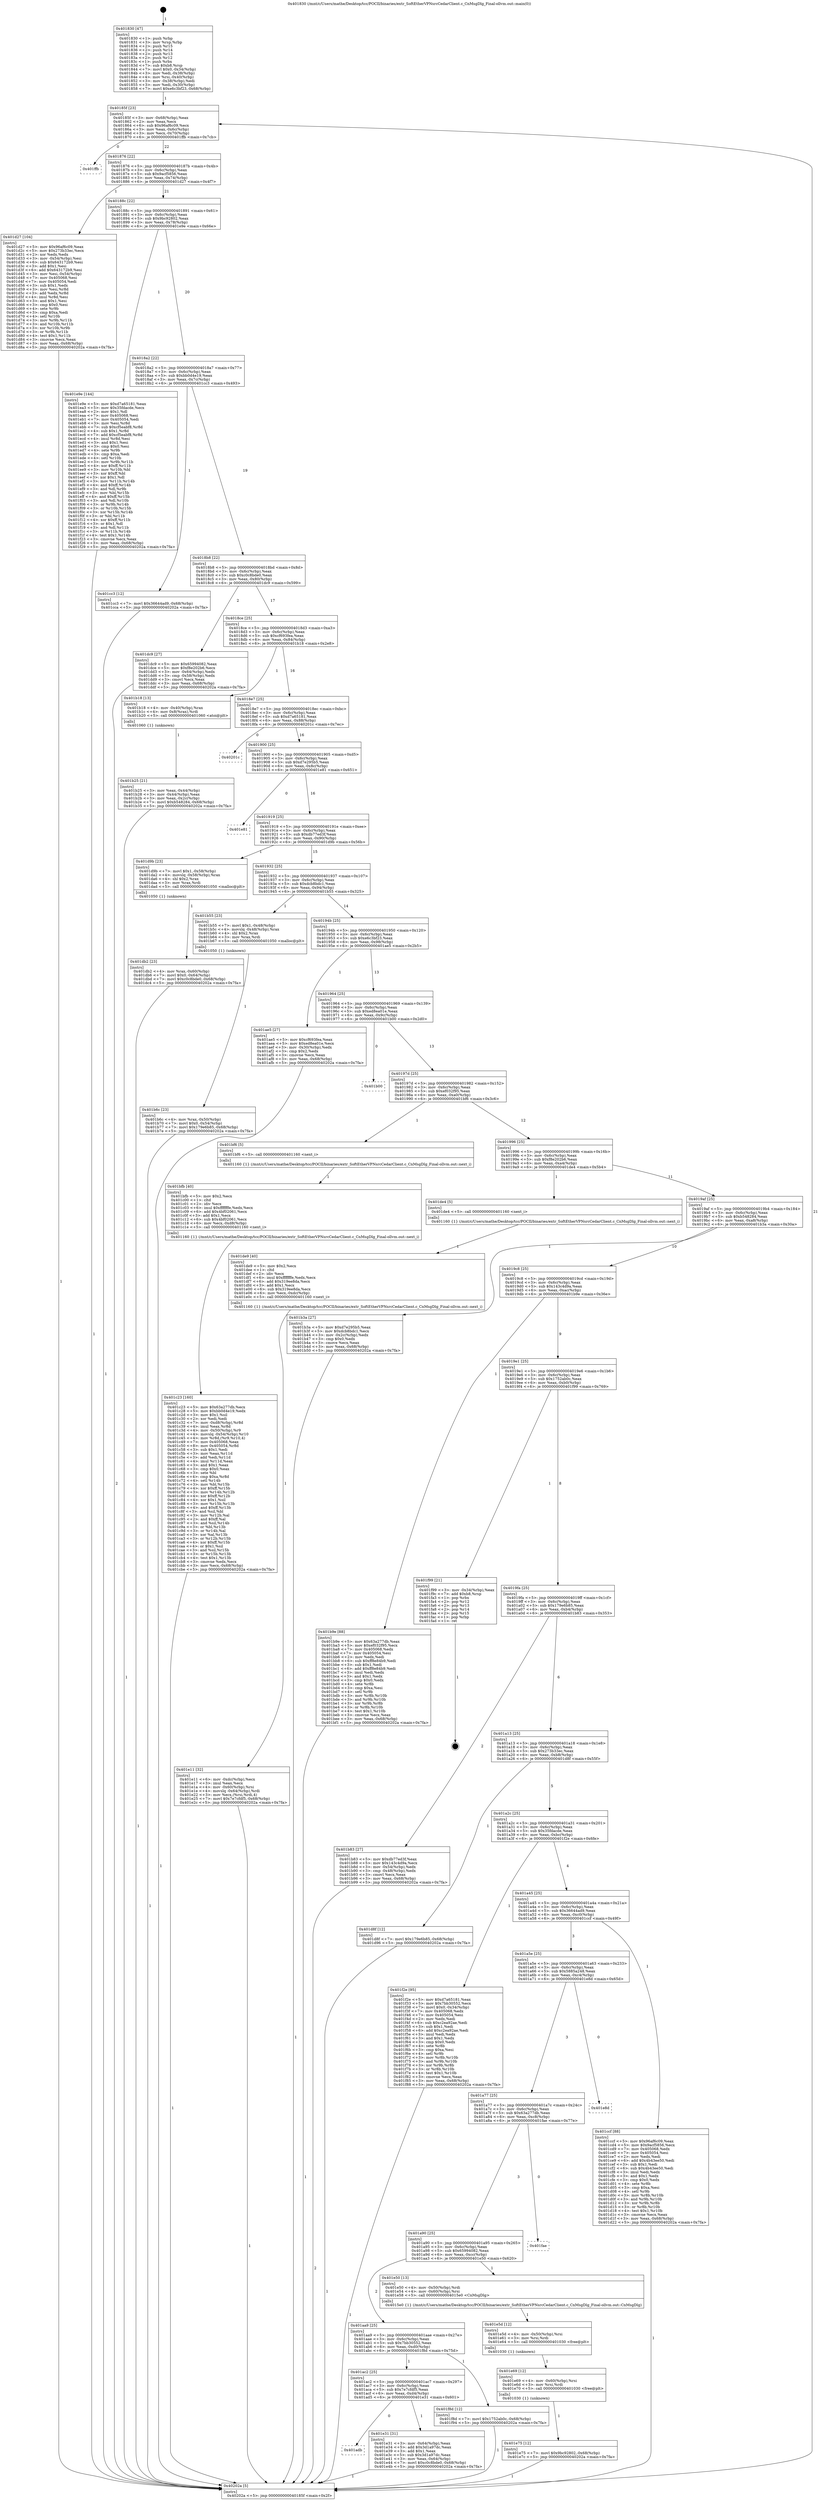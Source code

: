 digraph "0x401830" {
  label = "0x401830 (/mnt/c/Users/mathe/Desktop/tcc/POCII/binaries/extr_SoftEtherVPNsrcCedarClient.c_CnMsgDlg_Final-ollvm.out::main(0))"
  labelloc = "t"
  node[shape=record]

  Entry [label="",width=0.3,height=0.3,shape=circle,fillcolor=black,style=filled]
  "0x40185f" [label="{
     0x40185f [23]\l
     | [instrs]\l
     &nbsp;&nbsp;0x40185f \<+3\>: mov -0x68(%rbp),%eax\l
     &nbsp;&nbsp;0x401862 \<+2\>: mov %eax,%ecx\l
     &nbsp;&nbsp;0x401864 \<+6\>: sub $0x96af6c09,%ecx\l
     &nbsp;&nbsp;0x40186a \<+3\>: mov %eax,-0x6c(%rbp)\l
     &nbsp;&nbsp;0x40186d \<+3\>: mov %ecx,-0x70(%rbp)\l
     &nbsp;&nbsp;0x401870 \<+6\>: je 0000000000401ffb \<main+0x7cb\>\l
  }"]
  "0x401ffb" [label="{
     0x401ffb\l
  }", style=dashed]
  "0x401876" [label="{
     0x401876 [22]\l
     | [instrs]\l
     &nbsp;&nbsp;0x401876 \<+5\>: jmp 000000000040187b \<main+0x4b\>\l
     &nbsp;&nbsp;0x40187b \<+3\>: mov -0x6c(%rbp),%eax\l
     &nbsp;&nbsp;0x40187e \<+5\>: sub $0x9acf5856,%eax\l
     &nbsp;&nbsp;0x401883 \<+3\>: mov %eax,-0x74(%rbp)\l
     &nbsp;&nbsp;0x401886 \<+6\>: je 0000000000401d27 \<main+0x4f7\>\l
  }"]
  Exit [label="",width=0.3,height=0.3,shape=circle,fillcolor=black,style=filled,peripheries=2]
  "0x401d27" [label="{
     0x401d27 [104]\l
     | [instrs]\l
     &nbsp;&nbsp;0x401d27 \<+5\>: mov $0x96af6c09,%eax\l
     &nbsp;&nbsp;0x401d2c \<+5\>: mov $0x273b33ec,%ecx\l
     &nbsp;&nbsp;0x401d31 \<+2\>: xor %edx,%edx\l
     &nbsp;&nbsp;0x401d33 \<+3\>: mov -0x54(%rbp),%esi\l
     &nbsp;&nbsp;0x401d36 \<+6\>: sub $0x643172b9,%esi\l
     &nbsp;&nbsp;0x401d3c \<+3\>: add $0x1,%esi\l
     &nbsp;&nbsp;0x401d3f \<+6\>: add $0x643172b9,%esi\l
     &nbsp;&nbsp;0x401d45 \<+3\>: mov %esi,-0x54(%rbp)\l
     &nbsp;&nbsp;0x401d48 \<+7\>: mov 0x405068,%esi\l
     &nbsp;&nbsp;0x401d4f \<+7\>: mov 0x405054,%edi\l
     &nbsp;&nbsp;0x401d56 \<+3\>: sub $0x1,%edx\l
     &nbsp;&nbsp;0x401d59 \<+3\>: mov %esi,%r8d\l
     &nbsp;&nbsp;0x401d5c \<+3\>: add %edx,%r8d\l
     &nbsp;&nbsp;0x401d5f \<+4\>: imul %r8d,%esi\l
     &nbsp;&nbsp;0x401d63 \<+3\>: and $0x1,%esi\l
     &nbsp;&nbsp;0x401d66 \<+3\>: cmp $0x0,%esi\l
     &nbsp;&nbsp;0x401d69 \<+4\>: sete %r9b\l
     &nbsp;&nbsp;0x401d6d \<+3\>: cmp $0xa,%edi\l
     &nbsp;&nbsp;0x401d70 \<+4\>: setl %r10b\l
     &nbsp;&nbsp;0x401d74 \<+3\>: mov %r9b,%r11b\l
     &nbsp;&nbsp;0x401d77 \<+3\>: and %r10b,%r11b\l
     &nbsp;&nbsp;0x401d7a \<+3\>: xor %r10b,%r9b\l
     &nbsp;&nbsp;0x401d7d \<+3\>: or %r9b,%r11b\l
     &nbsp;&nbsp;0x401d80 \<+4\>: test $0x1,%r11b\l
     &nbsp;&nbsp;0x401d84 \<+3\>: cmovne %ecx,%eax\l
     &nbsp;&nbsp;0x401d87 \<+3\>: mov %eax,-0x68(%rbp)\l
     &nbsp;&nbsp;0x401d8a \<+5\>: jmp 000000000040202a \<main+0x7fa\>\l
  }"]
  "0x40188c" [label="{
     0x40188c [22]\l
     | [instrs]\l
     &nbsp;&nbsp;0x40188c \<+5\>: jmp 0000000000401891 \<main+0x61\>\l
     &nbsp;&nbsp;0x401891 \<+3\>: mov -0x6c(%rbp),%eax\l
     &nbsp;&nbsp;0x401894 \<+5\>: sub $0x9bc92802,%eax\l
     &nbsp;&nbsp;0x401899 \<+3\>: mov %eax,-0x78(%rbp)\l
     &nbsp;&nbsp;0x40189c \<+6\>: je 0000000000401e9e \<main+0x66e\>\l
  }"]
  "0x401e75" [label="{
     0x401e75 [12]\l
     | [instrs]\l
     &nbsp;&nbsp;0x401e75 \<+7\>: movl $0x9bc92802,-0x68(%rbp)\l
     &nbsp;&nbsp;0x401e7c \<+5\>: jmp 000000000040202a \<main+0x7fa\>\l
  }"]
  "0x401e9e" [label="{
     0x401e9e [144]\l
     | [instrs]\l
     &nbsp;&nbsp;0x401e9e \<+5\>: mov $0xd7a65181,%eax\l
     &nbsp;&nbsp;0x401ea3 \<+5\>: mov $0x35fdacde,%ecx\l
     &nbsp;&nbsp;0x401ea8 \<+2\>: mov $0x1,%dl\l
     &nbsp;&nbsp;0x401eaa \<+7\>: mov 0x405068,%esi\l
     &nbsp;&nbsp;0x401eb1 \<+7\>: mov 0x405054,%edi\l
     &nbsp;&nbsp;0x401eb8 \<+3\>: mov %esi,%r8d\l
     &nbsp;&nbsp;0x401ebb \<+7\>: sub $0xcf5eabf8,%r8d\l
     &nbsp;&nbsp;0x401ec2 \<+4\>: sub $0x1,%r8d\l
     &nbsp;&nbsp;0x401ec6 \<+7\>: add $0xcf5eabf8,%r8d\l
     &nbsp;&nbsp;0x401ecd \<+4\>: imul %r8d,%esi\l
     &nbsp;&nbsp;0x401ed1 \<+3\>: and $0x1,%esi\l
     &nbsp;&nbsp;0x401ed4 \<+3\>: cmp $0x0,%esi\l
     &nbsp;&nbsp;0x401ed7 \<+4\>: sete %r9b\l
     &nbsp;&nbsp;0x401edb \<+3\>: cmp $0xa,%edi\l
     &nbsp;&nbsp;0x401ede \<+4\>: setl %r10b\l
     &nbsp;&nbsp;0x401ee2 \<+3\>: mov %r9b,%r11b\l
     &nbsp;&nbsp;0x401ee5 \<+4\>: xor $0xff,%r11b\l
     &nbsp;&nbsp;0x401ee9 \<+3\>: mov %r10b,%bl\l
     &nbsp;&nbsp;0x401eec \<+3\>: xor $0xff,%bl\l
     &nbsp;&nbsp;0x401eef \<+3\>: xor $0x1,%dl\l
     &nbsp;&nbsp;0x401ef2 \<+3\>: mov %r11b,%r14b\l
     &nbsp;&nbsp;0x401ef5 \<+4\>: and $0xff,%r14b\l
     &nbsp;&nbsp;0x401ef9 \<+3\>: and %dl,%r9b\l
     &nbsp;&nbsp;0x401efc \<+3\>: mov %bl,%r15b\l
     &nbsp;&nbsp;0x401eff \<+4\>: and $0xff,%r15b\l
     &nbsp;&nbsp;0x401f03 \<+3\>: and %dl,%r10b\l
     &nbsp;&nbsp;0x401f06 \<+3\>: or %r9b,%r14b\l
     &nbsp;&nbsp;0x401f09 \<+3\>: or %r10b,%r15b\l
     &nbsp;&nbsp;0x401f0c \<+3\>: xor %r15b,%r14b\l
     &nbsp;&nbsp;0x401f0f \<+3\>: or %bl,%r11b\l
     &nbsp;&nbsp;0x401f12 \<+4\>: xor $0xff,%r11b\l
     &nbsp;&nbsp;0x401f16 \<+3\>: or $0x1,%dl\l
     &nbsp;&nbsp;0x401f19 \<+3\>: and %dl,%r11b\l
     &nbsp;&nbsp;0x401f1c \<+3\>: or %r11b,%r14b\l
     &nbsp;&nbsp;0x401f1f \<+4\>: test $0x1,%r14b\l
     &nbsp;&nbsp;0x401f23 \<+3\>: cmovne %ecx,%eax\l
     &nbsp;&nbsp;0x401f26 \<+3\>: mov %eax,-0x68(%rbp)\l
     &nbsp;&nbsp;0x401f29 \<+5\>: jmp 000000000040202a \<main+0x7fa\>\l
  }"]
  "0x4018a2" [label="{
     0x4018a2 [22]\l
     | [instrs]\l
     &nbsp;&nbsp;0x4018a2 \<+5\>: jmp 00000000004018a7 \<main+0x77\>\l
     &nbsp;&nbsp;0x4018a7 \<+3\>: mov -0x6c(%rbp),%eax\l
     &nbsp;&nbsp;0x4018aa \<+5\>: sub $0xbb0d4e19,%eax\l
     &nbsp;&nbsp;0x4018af \<+3\>: mov %eax,-0x7c(%rbp)\l
     &nbsp;&nbsp;0x4018b2 \<+6\>: je 0000000000401cc3 \<main+0x493\>\l
  }"]
  "0x401e69" [label="{
     0x401e69 [12]\l
     | [instrs]\l
     &nbsp;&nbsp;0x401e69 \<+4\>: mov -0x60(%rbp),%rsi\l
     &nbsp;&nbsp;0x401e6d \<+3\>: mov %rsi,%rdi\l
     &nbsp;&nbsp;0x401e70 \<+5\>: call 0000000000401030 \<free@plt\>\l
     | [calls]\l
     &nbsp;&nbsp;0x401030 \{1\} (unknown)\l
  }"]
  "0x401cc3" [label="{
     0x401cc3 [12]\l
     | [instrs]\l
     &nbsp;&nbsp;0x401cc3 \<+7\>: movl $0x36644ad9,-0x68(%rbp)\l
     &nbsp;&nbsp;0x401cca \<+5\>: jmp 000000000040202a \<main+0x7fa\>\l
  }"]
  "0x4018b8" [label="{
     0x4018b8 [22]\l
     | [instrs]\l
     &nbsp;&nbsp;0x4018b8 \<+5\>: jmp 00000000004018bd \<main+0x8d\>\l
     &nbsp;&nbsp;0x4018bd \<+3\>: mov -0x6c(%rbp),%eax\l
     &nbsp;&nbsp;0x4018c0 \<+5\>: sub $0xc0c8bde0,%eax\l
     &nbsp;&nbsp;0x4018c5 \<+3\>: mov %eax,-0x80(%rbp)\l
     &nbsp;&nbsp;0x4018c8 \<+6\>: je 0000000000401dc9 \<main+0x599\>\l
  }"]
  "0x401e5d" [label="{
     0x401e5d [12]\l
     | [instrs]\l
     &nbsp;&nbsp;0x401e5d \<+4\>: mov -0x50(%rbp),%rsi\l
     &nbsp;&nbsp;0x401e61 \<+3\>: mov %rsi,%rdi\l
     &nbsp;&nbsp;0x401e64 \<+5\>: call 0000000000401030 \<free@plt\>\l
     | [calls]\l
     &nbsp;&nbsp;0x401030 \{1\} (unknown)\l
  }"]
  "0x401dc9" [label="{
     0x401dc9 [27]\l
     | [instrs]\l
     &nbsp;&nbsp;0x401dc9 \<+5\>: mov $0x65994082,%eax\l
     &nbsp;&nbsp;0x401dce \<+5\>: mov $0xf8e202b6,%ecx\l
     &nbsp;&nbsp;0x401dd3 \<+3\>: mov -0x64(%rbp),%edx\l
     &nbsp;&nbsp;0x401dd6 \<+3\>: cmp -0x58(%rbp),%edx\l
     &nbsp;&nbsp;0x401dd9 \<+3\>: cmovl %ecx,%eax\l
     &nbsp;&nbsp;0x401ddc \<+3\>: mov %eax,-0x68(%rbp)\l
     &nbsp;&nbsp;0x401ddf \<+5\>: jmp 000000000040202a \<main+0x7fa\>\l
  }"]
  "0x4018ce" [label="{
     0x4018ce [25]\l
     | [instrs]\l
     &nbsp;&nbsp;0x4018ce \<+5\>: jmp 00000000004018d3 \<main+0xa3\>\l
     &nbsp;&nbsp;0x4018d3 \<+3\>: mov -0x6c(%rbp),%eax\l
     &nbsp;&nbsp;0x4018d6 \<+5\>: sub $0xcf693fea,%eax\l
     &nbsp;&nbsp;0x4018db \<+6\>: mov %eax,-0x84(%rbp)\l
     &nbsp;&nbsp;0x4018e1 \<+6\>: je 0000000000401b18 \<main+0x2e8\>\l
  }"]
  "0x401adb" [label="{
     0x401adb\l
  }", style=dashed]
  "0x401b18" [label="{
     0x401b18 [13]\l
     | [instrs]\l
     &nbsp;&nbsp;0x401b18 \<+4\>: mov -0x40(%rbp),%rax\l
     &nbsp;&nbsp;0x401b1c \<+4\>: mov 0x8(%rax),%rdi\l
     &nbsp;&nbsp;0x401b20 \<+5\>: call 0000000000401060 \<atoi@plt\>\l
     | [calls]\l
     &nbsp;&nbsp;0x401060 \{1\} (unknown)\l
  }"]
  "0x4018e7" [label="{
     0x4018e7 [25]\l
     | [instrs]\l
     &nbsp;&nbsp;0x4018e7 \<+5\>: jmp 00000000004018ec \<main+0xbc\>\l
     &nbsp;&nbsp;0x4018ec \<+3\>: mov -0x6c(%rbp),%eax\l
     &nbsp;&nbsp;0x4018ef \<+5\>: sub $0xd7a65181,%eax\l
     &nbsp;&nbsp;0x4018f4 \<+6\>: mov %eax,-0x88(%rbp)\l
     &nbsp;&nbsp;0x4018fa \<+6\>: je 000000000040201c \<main+0x7ec\>\l
  }"]
  "0x401e31" [label="{
     0x401e31 [31]\l
     | [instrs]\l
     &nbsp;&nbsp;0x401e31 \<+3\>: mov -0x64(%rbp),%eax\l
     &nbsp;&nbsp;0x401e34 \<+5\>: add $0x3d1a97dc,%eax\l
     &nbsp;&nbsp;0x401e39 \<+3\>: add $0x1,%eax\l
     &nbsp;&nbsp;0x401e3c \<+5\>: sub $0x3d1a97dc,%eax\l
     &nbsp;&nbsp;0x401e41 \<+3\>: mov %eax,-0x64(%rbp)\l
     &nbsp;&nbsp;0x401e44 \<+7\>: movl $0xc0c8bde0,-0x68(%rbp)\l
     &nbsp;&nbsp;0x401e4b \<+5\>: jmp 000000000040202a \<main+0x7fa\>\l
  }"]
  "0x40201c" [label="{
     0x40201c\l
  }", style=dashed]
  "0x401900" [label="{
     0x401900 [25]\l
     | [instrs]\l
     &nbsp;&nbsp;0x401900 \<+5\>: jmp 0000000000401905 \<main+0xd5\>\l
     &nbsp;&nbsp;0x401905 \<+3\>: mov -0x6c(%rbp),%eax\l
     &nbsp;&nbsp;0x401908 \<+5\>: sub $0xd7e295b5,%eax\l
     &nbsp;&nbsp;0x40190d \<+6\>: mov %eax,-0x8c(%rbp)\l
     &nbsp;&nbsp;0x401913 \<+6\>: je 0000000000401e81 \<main+0x651\>\l
  }"]
  "0x401ac2" [label="{
     0x401ac2 [25]\l
     | [instrs]\l
     &nbsp;&nbsp;0x401ac2 \<+5\>: jmp 0000000000401ac7 \<main+0x297\>\l
     &nbsp;&nbsp;0x401ac7 \<+3\>: mov -0x6c(%rbp),%eax\l
     &nbsp;&nbsp;0x401aca \<+5\>: sub $0x7e7cfdf5,%eax\l
     &nbsp;&nbsp;0x401acf \<+6\>: mov %eax,-0xd4(%rbp)\l
     &nbsp;&nbsp;0x401ad5 \<+6\>: je 0000000000401e31 \<main+0x601\>\l
  }"]
  "0x401e81" [label="{
     0x401e81\l
  }", style=dashed]
  "0x401919" [label="{
     0x401919 [25]\l
     | [instrs]\l
     &nbsp;&nbsp;0x401919 \<+5\>: jmp 000000000040191e \<main+0xee\>\l
     &nbsp;&nbsp;0x40191e \<+3\>: mov -0x6c(%rbp),%eax\l
     &nbsp;&nbsp;0x401921 \<+5\>: sub $0xdb77ed3f,%eax\l
     &nbsp;&nbsp;0x401926 \<+6\>: mov %eax,-0x90(%rbp)\l
     &nbsp;&nbsp;0x40192c \<+6\>: je 0000000000401d9b \<main+0x56b\>\l
  }"]
  "0x401f8d" [label="{
     0x401f8d [12]\l
     | [instrs]\l
     &nbsp;&nbsp;0x401f8d \<+7\>: movl $0x1752ab0c,-0x68(%rbp)\l
     &nbsp;&nbsp;0x401f94 \<+5\>: jmp 000000000040202a \<main+0x7fa\>\l
  }"]
  "0x401d9b" [label="{
     0x401d9b [23]\l
     | [instrs]\l
     &nbsp;&nbsp;0x401d9b \<+7\>: movl $0x1,-0x58(%rbp)\l
     &nbsp;&nbsp;0x401da2 \<+4\>: movslq -0x58(%rbp),%rax\l
     &nbsp;&nbsp;0x401da6 \<+4\>: shl $0x2,%rax\l
     &nbsp;&nbsp;0x401daa \<+3\>: mov %rax,%rdi\l
     &nbsp;&nbsp;0x401dad \<+5\>: call 0000000000401050 \<malloc@plt\>\l
     | [calls]\l
     &nbsp;&nbsp;0x401050 \{1\} (unknown)\l
  }"]
  "0x401932" [label="{
     0x401932 [25]\l
     | [instrs]\l
     &nbsp;&nbsp;0x401932 \<+5\>: jmp 0000000000401937 \<main+0x107\>\l
     &nbsp;&nbsp;0x401937 \<+3\>: mov -0x6c(%rbp),%eax\l
     &nbsp;&nbsp;0x40193a \<+5\>: sub $0xdcb8bdc1,%eax\l
     &nbsp;&nbsp;0x40193f \<+6\>: mov %eax,-0x94(%rbp)\l
     &nbsp;&nbsp;0x401945 \<+6\>: je 0000000000401b55 \<main+0x325\>\l
  }"]
  "0x401aa9" [label="{
     0x401aa9 [25]\l
     | [instrs]\l
     &nbsp;&nbsp;0x401aa9 \<+5\>: jmp 0000000000401aae \<main+0x27e\>\l
     &nbsp;&nbsp;0x401aae \<+3\>: mov -0x6c(%rbp),%eax\l
     &nbsp;&nbsp;0x401ab1 \<+5\>: sub $0x7bb30552,%eax\l
     &nbsp;&nbsp;0x401ab6 \<+6\>: mov %eax,-0xd0(%rbp)\l
     &nbsp;&nbsp;0x401abc \<+6\>: je 0000000000401f8d \<main+0x75d\>\l
  }"]
  "0x401b55" [label="{
     0x401b55 [23]\l
     | [instrs]\l
     &nbsp;&nbsp;0x401b55 \<+7\>: movl $0x1,-0x48(%rbp)\l
     &nbsp;&nbsp;0x401b5c \<+4\>: movslq -0x48(%rbp),%rax\l
     &nbsp;&nbsp;0x401b60 \<+4\>: shl $0x2,%rax\l
     &nbsp;&nbsp;0x401b64 \<+3\>: mov %rax,%rdi\l
     &nbsp;&nbsp;0x401b67 \<+5\>: call 0000000000401050 \<malloc@plt\>\l
     | [calls]\l
     &nbsp;&nbsp;0x401050 \{1\} (unknown)\l
  }"]
  "0x40194b" [label="{
     0x40194b [25]\l
     | [instrs]\l
     &nbsp;&nbsp;0x40194b \<+5\>: jmp 0000000000401950 \<main+0x120\>\l
     &nbsp;&nbsp;0x401950 \<+3\>: mov -0x6c(%rbp),%eax\l
     &nbsp;&nbsp;0x401953 \<+5\>: sub $0xe6c3bf23,%eax\l
     &nbsp;&nbsp;0x401958 \<+6\>: mov %eax,-0x98(%rbp)\l
     &nbsp;&nbsp;0x40195e \<+6\>: je 0000000000401ae5 \<main+0x2b5\>\l
  }"]
  "0x401e50" [label="{
     0x401e50 [13]\l
     | [instrs]\l
     &nbsp;&nbsp;0x401e50 \<+4\>: mov -0x50(%rbp),%rdi\l
     &nbsp;&nbsp;0x401e54 \<+4\>: mov -0x60(%rbp),%rsi\l
     &nbsp;&nbsp;0x401e58 \<+5\>: call 00000000004015e0 \<CnMsgDlg\>\l
     | [calls]\l
     &nbsp;&nbsp;0x4015e0 \{1\} (/mnt/c/Users/mathe/Desktop/tcc/POCII/binaries/extr_SoftEtherVPNsrcCedarClient.c_CnMsgDlg_Final-ollvm.out::CnMsgDlg)\l
  }"]
  "0x401ae5" [label="{
     0x401ae5 [27]\l
     | [instrs]\l
     &nbsp;&nbsp;0x401ae5 \<+5\>: mov $0xcf693fea,%eax\l
     &nbsp;&nbsp;0x401aea \<+5\>: mov $0xed8ea01e,%ecx\l
     &nbsp;&nbsp;0x401aef \<+3\>: mov -0x30(%rbp),%edx\l
     &nbsp;&nbsp;0x401af2 \<+3\>: cmp $0x2,%edx\l
     &nbsp;&nbsp;0x401af5 \<+3\>: cmovne %ecx,%eax\l
     &nbsp;&nbsp;0x401af8 \<+3\>: mov %eax,-0x68(%rbp)\l
     &nbsp;&nbsp;0x401afb \<+5\>: jmp 000000000040202a \<main+0x7fa\>\l
  }"]
  "0x401964" [label="{
     0x401964 [25]\l
     | [instrs]\l
     &nbsp;&nbsp;0x401964 \<+5\>: jmp 0000000000401969 \<main+0x139\>\l
     &nbsp;&nbsp;0x401969 \<+3\>: mov -0x6c(%rbp),%eax\l
     &nbsp;&nbsp;0x40196c \<+5\>: sub $0xed8ea01e,%eax\l
     &nbsp;&nbsp;0x401971 \<+6\>: mov %eax,-0x9c(%rbp)\l
     &nbsp;&nbsp;0x401977 \<+6\>: je 0000000000401b00 \<main+0x2d0\>\l
  }"]
  "0x40202a" [label="{
     0x40202a [5]\l
     | [instrs]\l
     &nbsp;&nbsp;0x40202a \<+5\>: jmp 000000000040185f \<main+0x2f\>\l
  }"]
  "0x401830" [label="{
     0x401830 [47]\l
     | [instrs]\l
     &nbsp;&nbsp;0x401830 \<+1\>: push %rbp\l
     &nbsp;&nbsp;0x401831 \<+3\>: mov %rsp,%rbp\l
     &nbsp;&nbsp;0x401834 \<+2\>: push %r15\l
     &nbsp;&nbsp;0x401836 \<+2\>: push %r14\l
     &nbsp;&nbsp;0x401838 \<+2\>: push %r13\l
     &nbsp;&nbsp;0x40183a \<+2\>: push %r12\l
     &nbsp;&nbsp;0x40183c \<+1\>: push %rbx\l
     &nbsp;&nbsp;0x40183d \<+7\>: sub $0xb8,%rsp\l
     &nbsp;&nbsp;0x401844 \<+7\>: movl $0x0,-0x34(%rbp)\l
     &nbsp;&nbsp;0x40184b \<+3\>: mov %edi,-0x38(%rbp)\l
     &nbsp;&nbsp;0x40184e \<+4\>: mov %rsi,-0x40(%rbp)\l
     &nbsp;&nbsp;0x401852 \<+3\>: mov -0x38(%rbp),%edi\l
     &nbsp;&nbsp;0x401855 \<+3\>: mov %edi,-0x30(%rbp)\l
     &nbsp;&nbsp;0x401858 \<+7\>: movl $0xe6c3bf23,-0x68(%rbp)\l
  }"]
  "0x401b25" [label="{
     0x401b25 [21]\l
     | [instrs]\l
     &nbsp;&nbsp;0x401b25 \<+3\>: mov %eax,-0x44(%rbp)\l
     &nbsp;&nbsp;0x401b28 \<+3\>: mov -0x44(%rbp),%eax\l
     &nbsp;&nbsp;0x401b2b \<+3\>: mov %eax,-0x2c(%rbp)\l
     &nbsp;&nbsp;0x401b2e \<+7\>: movl $0xb548284,-0x68(%rbp)\l
     &nbsp;&nbsp;0x401b35 \<+5\>: jmp 000000000040202a \<main+0x7fa\>\l
  }"]
  "0x401a90" [label="{
     0x401a90 [25]\l
     | [instrs]\l
     &nbsp;&nbsp;0x401a90 \<+5\>: jmp 0000000000401a95 \<main+0x265\>\l
     &nbsp;&nbsp;0x401a95 \<+3\>: mov -0x6c(%rbp),%eax\l
     &nbsp;&nbsp;0x401a98 \<+5\>: sub $0x65994082,%eax\l
     &nbsp;&nbsp;0x401a9d \<+6\>: mov %eax,-0xcc(%rbp)\l
     &nbsp;&nbsp;0x401aa3 \<+6\>: je 0000000000401e50 \<main+0x620\>\l
  }"]
  "0x401b00" [label="{
     0x401b00\l
  }", style=dashed]
  "0x40197d" [label="{
     0x40197d [25]\l
     | [instrs]\l
     &nbsp;&nbsp;0x40197d \<+5\>: jmp 0000000000401982 \<main+0x152\>\l
     &nbsp;&nbsp;0x401982 \<+3\>: mov -0x6c(%rbp),%eax\l
     &nbsp;&nbsp;0x401985 \<+5\>: sub $0xef032f95,%eax\l
     &nbsp;&nbsp;0x40198a \<+6\>: mov %eax,-0xa0(%rbp)\l
     &nbsp;&nbsp;0x401990 \<+6\>: je 0000000000401bf6 \<main+0x3c6\>\l
  }"]
  "0x401fae" [label="{
     0x401fae\l
  }", style=dashed]
  "0x401bf6" [label="{
     0x401bf6 [5]\l
     | [instrs]\l
     &nbsp;&nbsp;0x401bf6 \<+5\>: call 0000000000401160 \<next_i\>\l
     | [calls]\l
     &nbsp;&nbsp;0x401160 \{1\} (/mnt/c/Users/mathe/Desktop/tcc/POCII/binaries/extr_SoftEtherVPNsrcCedarClient.c_CnMsgDlg_Final-ollvm.out::next_i)\l
  }"]
  "0x401996" [label="{
     0x401996 [25]\l
     | [instrs]\l
     &nbsp;&nbsp;0x401996 \<+5\>: jmp 000000000040199b \<main+0x16b\>\l
     &nbsp;&nbsp;0x40199b \<+3\>: mov -0x6c(%rbp),%eax\l
     &nbsp;&nbsp;0x40199e \<+5\>: sub $0xf8e202b6,%eax\l
     &nbsp;&nbsp;0x4019a3 \<+6\>: mov %eax,-0xa4(%rbp)\l
     &nbsp;&nbsp;0x4019a9 \<+6\>: je 0000000000401de4 \<main+0x5b4\>\l
  }"]
  "0x401a77" [label="{
     0x401a77 [25]\l
     | [instrs]\l
     &nbsp;&nbsp;0x401a77 \<+5\>: jmp 0000000000401a7c \<main+0x24c\>\l
     &nbsp;&nbsp;0x401a7c \<+3\>: mov -0x6c(%rbp),%eax\l
     &nbsp;&nbsp;0x401a7f \<+5\>: sub $0x63a277db,%eax\l
     &nbsp;&nbsp;0x401a84 \<+6\>: mov %eax,-0xc8(%rbp)\l
     &nbsp;&nbsp;0x401a8a \<+6\>: je 0000000000401fae \<main+0x77e\>\l
  }"]
  "0x401de4" [label="{
     0x401de4 [5]\l
     | [instrs]\l
     &nbsp;&nbsp;0x401de4 \<+5\>: call 0000000000401160 \<next_i\>\l
     | [calls]\l
     &nbsp;&nbsp;0x401160 \{1\} (/mnt/c/Users/mathe/Desktop/tcc/POCII/binaries/extr_SoftEtherVPNsrcCedarClient.c_CnMsgDlg_Final-ollvm.out::next_i)\l
  }"]
  "0x4019af" [label="{
     0x4019af [25]\l
     | [instrs]\l
     &nbsp;&nbsp;0x4019af \<+5\>: jmp 00000000004019b4 \<main+0x184\>\l
     &nbsp;&nbsp;0x4019b4 \<+3\>: mov -0x6c(%rbp),%eax\l
     &nbsp;&nbsp;0x4019b7 \<+5\>: sub $0xb548284,%eax\l
     &nbsp;&nbsp;0x4019bc \<+6\>: mov %eax,-0xa8(%rbp)\l
     &nbsp;&nbsp;0x4019c2 \<+6\>: je 0000000000401b3a \<main+0x30a\>\l
  }"]
  "0x401e8d" [label="{
     0x401e8d\l
  }", style=dashed]
  "0x401b3a" [label="{
     0x401b3a [27]\l
     | [instrs]\l
     &nbsp;&nbsp;0x401b3a \<+5\>: mov $0xd7e295b5,%eax\l
     &nbsp;&nbsp;0x401b3f \<+5\>: mov $0xdcb8bdc1,%ecx\l
     &nbsp;&nbsp;0x401b44 \<+3\>: mov -0x2c(%rbp),%edx\l
     &nbsp;&nbsp;0x401b47 \<+3\>: cmp $0x0,%edx\l
     &nbsp;&nbsp;0x401b4a \<+3\>: cmove %ecx,%eax\l
     &nbsp;&nbsp;0x401b4d \<+3\>: mov %eax,-0x68(%rbp)\l
     &nbsp;&nbsp;0x401b50 \<+5\>: jmp 000000000040202a \<main+0x7fa\>\l
  }"]
  "0x4019c8" [label="{
     0x4019c8 [25]\l
     | [instrs]\l
     &nbsp;&nbsp;0x4019c8 \<+5\>: jmp 00000000004019cd \<main+0x19d\>\l
     &nbsp;&nbsp;0x4019cd \<+3\>: mov -0x6c(%rbp),%eax\l
     &nbsp;&nbsp;0x4019d0 \<+5\>: sub $0x143c4d9a,%eax\l
     &nbsp;&nbsp;0x4019d5 \<+6\>: mov %eax,-0xac(%rbp)\l
     &nbsp;&nbsp;0x4019db \<+6\>: je 0000000000401b9e \<main+0x36e\>\l
  }"]
  "0x401b6c" [label="{
     0x401b6c [23]\l
     | [instrs]\l
     &nbsp;&nbsp;0x401b6c \<+4\>: mov %rax,-0x50(%rbp)\l
     &nbsp;&nbsp;0x401b70 \<+7\>: movl $0x0,-0x54(%rbp)\l
     &nbsp;&nbsp;0x401b77 \<+7\>: movl $0x179e6b85,-0x68(%rbp)\l
     &nbsp;&nbsp;0x401b7e \<+5\>: jmp 000000000040202a \<main+0x7fa\>\l
  }"]
  "0x401e11" [label="{
     0x401e11 [32]\l
     | [instrs]\l
     &nbsp;&nbsp;0x401e11 \<+6\>: mov -0xdc(%rbp),%ecx\l
     &nbsp;&nbsp;0x401e17 \<+3\>: imul %eax,%ecx\l
     &nbsp;&nbsp;0x401e1a \<+4\>: mov -0x60(%rbp),%rsi\l
     &nbsp;&nbsp;0x401e1e \<+4\>: movslq -0x64(%rbp),%rdi\l
     &nbsp;&nbsp;0x401e22 \<+3\>: mov %ecx,(%rsi,%rdi,4)\l
     &nbsp;&nbsp;0x401e25 \<+7\>: movl $0x7e7cfdf5,-0x68(%rbp)\l
     &nbsp;&nbsp;0x401e2c \<+5\>: jmp 000000000040202a \<main+0x7fa\>\l
  }"]
  "0x401b9e" [label="{
     0x401b9e [88]\l
     | [instrs]\l
     &nbsp;&nbsp;0x401b9e \<+5\>: mov $0x63a277db,%eax\l
     &nbsp;&nbsp;0x401ba3 \<+5\>: mov $0xef032f95,%ecx\l
     &nbsp;&nbsp;0x401ba8 \<+7\>: mov 0x405068,%edx\l
     &nbsp;&nbsp;0x401baf \<+7\>: mov 0x405054,%esi\l
     &nbsp;&nbsp;0x401bb6 \<+2\>: mov %edx,%edi\l
     &nbsp;&nbsp;0x401bb8 \<+6\>: sub $0xff8e84b9,%edi\l
     &nbsp;&nbsp;0x401bbe \<+3\>: sub $0x1,%edi\l
     &nbsp;&nbsp;0x401bc1 \<+6\>: add $0xff8e84b9,%edi\l
     &nbsp;&nbsp;0x401bc7 \<+3\>: imul %edi,%edx\l
     &nbsp;&nbsp;0x401bca \<+3\>: and $0x1,%edx\l
     &nbsp;&nbsp;0x401bcd \<+3\>: cmp $0x0,%edx\l
     &nbsp;&nbsp;0x401bd0 \<+4\>: sete %r8b\l
     &nbsp;&nbsp;0x401bd4 \<+3\>: cmp $0xa,%esi\l
     &nbsp;&nbsp;0x401bd7 \<+4\>: setl %r9b\l
     &nbsp;&nbsp;0x401bdb \<+3\>: mov %r8b,%r10b\l
     &nbsp;&nbsp;0x401bde \<+3\>: and %r9b,%r10b\l
     &nbsp;&nbsp;0x401be1 \<+3\>: xor %r9b,%r8b\l
     &nbsp;&nbsp;0x401be4 \<+3\>: or %r8b,%r10b\l
     &nbsp;&nbsp;0x401be7 \<+4\>: test $0x1,%r10b\l
     &nbsp;&nbsp;0x401beb \<+3\>: cmovne %ecx,%eax\l
     &nbsp;&nbsp;0x401bee \<+3\>: mov %eax,-0x68(%rbp)\l
     &nbsp;&nbsp;0x401bf1 \<+5\>: jmp 000000000040202a \<main+0x7fa\>\l
  }"]
  "0x4019e1" [label="{
     0x4019e1 [25]\l
     | [instrs]\l
     &nbsp;&nbsp;0x4019e1 \<+5\>: jmp 00000000004019e6 \<main+0x1b6\>\l
     &nbsp;&nbsp;0x4019e6 \<+3\>: mov -0x6c(%rbp),%eax\l
     &nbsp;&nbsp;0x4019e9 \<+5\>: sub $0x1752ab0c,%eax\l
     &nbsp;&nbsp;0x4019ee \<+6\>: mov %eax,-0xb0(%rbp)\l
     &nbsp;&nbsp;0x4019f4 \<+6\>: je 0000000000401f99 \<main+0x769\>\l
  }"]
  "0x401de9" [label="{
     0x401de9 [40]\l
     | [instrs]\l
     &nbsp;&nbsp;0x401de9 \<+5\>: mov $0x2,%ecx\l
     &nbsp;&nbsp;0x401dee \<+1\>: cltd\l
     &nbsp;&nbsp;0x401def \<+2\>: idiv %ecx\l
     &nbsp;&nbsp;0x401df1 \<+6\>: imul $0xfffffffe,%edx,%ecx\l
     &nbsp;&nbsp;0x401df7 \<+6\>: add $0x319ee8da,%ecx\l
     &nbsp;&nbsp;0x401dfd \<+3\>: add $0x1,%ecx\l
     &nbsp;&nbsp;0x401e00 \<+6\>: sub $0x319ee8da,%ecx\l
     &nbsp;&nbsp;0x401e06 \<+6\>: mov %ecx,-0xdc(%rbp)\l
     &nbsp;&nbsp;0x401e0c \<+5\>: call 0000000000401160 \<next_i\>\l
     | [calls]\l
     &nbsp;&nbsp;0x401160 \{1\} (/mnt/c/Users/mathe/Desktop/tcc/POCII/binaries/extr_SoftEtherVPNsrcCedarClient.c_CnMsgDlg_Final-ollvm.out::next_i)\l
  }"]
  "0x401f99" [label="{
     0x401f99 [21]\l
     | [instrs]\l
     &nbsp;&nbsp;0x401f99 \<+3\>: mov -0x34(%rbp),%eax\l
     &nbsp;&nbsp;0x401f9c \<+7\>: add $0xb8,%rsp\l
     &nbsp;&nbsp;0x401fa3 \<+1\>: pop %rbx\l
     &nbsp;&nbsp;0x401fa4 \<+2\>: pop %r12\l
     &nbsp;&nbsp;0x401fa6 \<+2\>: pop %r13\l
     &nbsp;&nbsp;0x401fa8 \<+2\>: pop %r14\l
     &nbsp;&nbsp;0x401faa \<+2\>: pop %r15\l
     &nbsp;&nbsp;0x401fac \<+1\>: pop %rbp\l
     &nbsp;&nbsp;0x401fad \<+1\>: ret\l
  }"]
  "0x4019fa" [label="{
     0x4019fa [25]\l
     | [instrs]\l
     &nbsp;&nbsp;0x4019fa \<+5\>: jmp 00000000004019ff \<main+0x1cf\>\l
     &nbsp;&nbsp;0x4019ff \<+3\>: mov -0x6c(%rbp),%eax\l
     &nbsp;&nbsp;0x401a02 \<+5\>: sub $0x179e6b85,%eax\l
     &nbsp;&nbsp;0x401a07 \<+6\>: mov %eax,-0xb4(%rbp)\l
     &nbsp;&nbsp;0x401a0d \<+6\>: je 0000000000401b83 \<main+0x353\>\l
  }"]
  "0x401db2" [label="{
     0x401db2 [23]\l
     | [instrs]\l
     &nbsp;&nbsp;0x401db2 \<+4\>: mov %rax,-0x60(%rbp)\l
     &nbsp;&nbsp;0x401db6 \<+7\>: movl $0x0,-0x64(%rbp)\l
     &nbsp;&nbsp;0x401dbd \<+7\>: movl $0xc0c8bde0,-0x68(%rbp)\l
     &nbsp;&nbsp;0x401dc4 \<+5\>: jmp 000000000040202a \<main+0x7fa\>\l
  }"]
  "0x401b83" [label="{
     0x401b83 [27]\l
     | [instrs]\l
     &nbsp;&nbsp;0x401b83 \<+5\>: mov $0xdb77ed3f,%eax\l
     &nbsp;&nbsp;0x401b88 \<+5\>: mov $0x143c4d9a,%ecx\l
     &nbsp;&nbsp;0x401b8d \<+3\>: mov -0x54(%rbp),%edx\l
     &nbsp;&nbsp;0x401b90 \<+3\>: cmp -0x48(%rbp),%edx\l
     &nbsp;&nbsp;0x401b93 \<+3\>: cmovl %ecx,%eax\l
     &nbsp;&nbsp;0x401b96 \<+3\>: mov %eax,-0x68(%rbp)\l
     &nbsp;&nbsp;0x401b99 \<+5\>: jmp 000000000040202a \<main+0x7fa\>\l
  }"]
  "0x401a13" [label="{
     0x401a13 [25]\l
     | [instrs]\l
     &nbsp;&nbsp;0x401a13 \<+5\>: jmp 0000000000401a18 \<main+0x1e8\>\l
     &nbsp;&nbsp;0x401a18 \<+3\>: mov -0x6c(%rbp),%eax\l
     &nbsp;&nbsp;0x401a1b \<+5\>: sub $0x273b33ec,%eax\l
     &nbsp;&nbsp;0x401a20 \<+6\>: mov %eax,-0xb8(%rbp)\l
     &nbsp;&nbsp;0x401a26 \<+6\>: je 0000000000401d8f \<main+0x55f\>\l
  }"]
  "0x401bfb" [label="{
     0x401bfb [40]\l
     | [instrs]\l
     &nbsp;&nbsp;0x401bfb \<+5\>: mov $0x2,%ecx\l
     &nbsp;&nbsp;0x401c00 \<+1\>: cltd\l
     &nbsp;&nbsp;0x401c01 \<+2\>: idiv %ecx\l
     &nbsp;&nbsp;0x401c03 \<+6\>: imul $0xfffffffe,%edx,%ecx\l
     &nbsp;&nbsp;0x401c09 \<+6\>: add $0x4bf02061,%ecx\l
     &nbsp;&nbsp;0x401c0f \<+3\>: add $0x1,%ecx\l
     &nbsp;&nbsp;0x401c12 \<+6\>: sub $0x4bf02061,%ecx\l
     &nbsp;&nbsp;0x401c18 \<+6\>: mov %ecx,-0xd8(%rbp)\l
     &nbsp;&nbsp;0x401c1e \<+5\>: call 0000000000401160 \<next_i\>\l
     | [calls]\l
     &nbsp;&nbsp;0x401160 \{1\} (/mnt/c/Users/mathe/Desktop/tcc/POCII/binaries/extr_SoftEtherVPNsrcCedarClient.c_CnMsgDlg_Final-ollvm.out::next_i)\l
  }"]
  "0x401c23" [label="{
     0x401c23 [160]\l
     | [instrs]\l
     &nbsp;&nbsp;0x401c23 \<+5\>: mov $0x63a277db,%ecx\l
     &nbsp;&nbsp;0x401c28 \<+5\>: mov $0xbb0d4e19,%edx\l
     &nbsp;&nbsp;0x401c2d \<+3\>: mov $0x1,%sil\l
     &nbsp;&nbsp;0x401c30 \<+2\>: xor %edi,%edi\l
     &nbsp;&nbsp;0x401c32 \<+7\>: mov -0xd8(%rbp),%r8d\l
     &nbsp;&nbsp;0x401c39 \<+4\>: imul %eax,%r8d\l
     &nbsp;&nbsp;0x401c3d \<+4\>: mov -0x50(%rbp),%r9\l
     &nbsp;&nbsp;0x401c41 \<+4\>: movslq -0x54(%rbp),%r10\l
     &nbsp;&nbsp;0x401c45 \<+4\>: mov %r8d,(%r9,%r10,4)\l
     &nbsp;&nbsp;0x401c49 \<+7\>: mov 0x405068,%eax\l
     &nbsp;&nbsp;0x401c50 \<+8\>: mov 0x405054,%r8d\l
     &nbsp;&nbsp;0x401c58 \<+3\>: sub $0x1,%edi\l
     &nbsp;&nbsp;0x401c5b \<+3\>: mov %eax,%r11d\l
     &nbsp;&nbsp;0x401c5e \<+3\>: add %edi,%r11d\l
     &nbsp;&nbsp;0x401c61 \<+4\>: imul %r11d,%eax\l
     &nbsp;&nbsp;0x401c65 \<+3\>: and $0x1,%eax\l
     &nbsp;&nbsp;0x401c68 \<+3\>: cmp $0x0,%eax\l
     &nbsp;&nbsp;0x401c6b \<+3\>: sete %bl\l
     &nbsp;&nbsp;0x401c6e \<+4\>: cmp $0xa,%r8d\l
     &nbsp;&nbsp;0x401c72 \<+4\>: setl %r14b\l
     &nbsp;&nbsp;0x401c76 \<+3\>: mov %bl,%r15b\l
     &nbsp;&nbsp;0x401c79 \<+4\>: xor $0xff,%r15b\l
     &nbsp;&nbsp;0x401c7d \<+3\>: mov %r14b,%r12b\l
     &nbsp;&nbsp;0x401c80 \<+4\>: xor $0xff,%r12b\l
     &nbsp;&nbsp;0x401c84 \<+4\>: xor $0x1,%sil\l
     &nbsp;&nbsp;0x401c88 \<+3\>: mov %r15b,%r13b\l
     &nbsp;&nbsp;0x401c8b \<+4\>: and $0xff,%r13b\l
     &nbsp;&nbsp;0x401c8f \<+3\>: and %sil,%bl\l
     &nbsp;&nbsp;0x401c92 \<+3\>: mov %r12b,%al\l
     &nbsp;&nbsp;0x401c95 \<+2\>: and $0xff,%al\l
     &nbsp;&nbsp;0x401c97 \<+3\>: and %sil,%r14b\l
     &nbsp;&nbsp;0x401c9a \<+3\>: or %bl,%r13b\l
     &nbsp;&nbsp;0x401c9d \<+3\>: or %r14b,%al\l
     &nbsp;&nbsp;0x401ca0 \<+3\>: xor %al,%r13b\l
     &nbsp;&nbsp;0x401ca3 \<+3\>: or %r12b,%r15b\l
     &nbsp;&nbsp;0x401ca6 \<+4\>: xor $0xff,%r15b\l
     &nbsp;&nbsp;0x401caa \<+4\>: or $0x1,%sil\l
     &nbsp;&nbsp;0x401cae \<+3\>: and %sil,%r15b\l
     &nbsp;&nbsp;0x401cb1 \<+3\>: or %r15b,%r13b\l
     &nbsp;&nbsp;0x401cb4 \<+4\>: test $0x1,%r13b\l
     &nbsp;&nbsp;0x401cb8 \<+3\>: cmovne %edx,%ecx\l
     &nbsp;&nbsp;0x401cbb \<+3\>: mov %ecx,-0x68(%rbp)\l
     &nbsp;&nbsp;0x401cbe \<+5\>: jmp 000000000040202a \<main+0x7fa\>\l
  }"]
  "0x401a5e" [label="{
     0x401a5e [25]\l
     | [instrs]\l
     &nbsp;&nbsp;0x401a5e \<+5\>: jmp 0000000000401a63 \<main+0x233\>\l
     &nbsp;&nbsp;0x401a63 \<+3\>: mov -0x6c(%rbp),%eax\l
     &nbsp;&nbsp;0x401a66 \<+5\>: sub $0x5885a248,%eax\l
     &nbsp;&nbsp;0x401a6b \<+6\>: mov %eax,-0xc4(%rbp)\l
     &nbsp;&nbsp;0x401a71 \<+6\>: je 0000000000401e8d \<main+0x65d\>\l
  }"]
  "0x401d8f" [label="{
     0x401d8f [12]\l
     | [instrs]\l
     &nbsp;&nbsp;0x401d8f \<+7\>: movl $0x179e6b85,-0x68(%rbp)\l
     &nbsp;&nbsp;0x401d96 \<+5\>: jmp 000000000040202a \<main+0x7fa\>\l
  }"]
  "0x401a2c" [label="{
     0x401a2c [25]\l
     | [instrs]\l
     &nbsp;&nbsp;0x401a2c \<+5\>: jmp 0000000000401a31 \<main+0x201\>\l
     &nbsp;&nbsp;0x401a31 \<+3\>: mov -0x6c(%rbp),%eax\l
     &nbsp;&nbsp;0x401a34 \<+5\>: sub $0x35fdacde,%eax\l
     &nbsp;&nbsp;0x401a39 \<+6\>: mov %eax,-0xbc(%rbp)\l
     &nbsp;&nbsp;0x401a3f \<+6\>: je 0000000000401f2e \<main+0x6fe\>\l
  }"]
  "0x401ccf" [label="{
     0x401ccf [88]\l
     | [instrs]\l
     &nbsp;&nbsp;0x401ccf \<+5\>: mov $0x96af6c09,%eax\l
     &nbsp;&nbsp;0x401cd4 \<+5\>: mov $0x9acf5856,%ecx\l
     &nbsp;&nbsp;0x401cd9 \<+7\>: mov 0x405068,%edx\l
     &nbsp;&nbsp;0x401ce0 \<+7\>: mov 0x405054,%esi\l
     &nbsp;&nbsp;0x401ce7 \<+2\>: mov %edx,%edi\l
     &nbsp;&nbsp;0x401ce9 \<+6\>: add $0x4b43ee50,%edi\l
     &nbsp;&nbsp;0x401cef \<+3\>: sub $0x1,%edi\l
     &nbsp;&nbsp;0x401cf2 \<+6\>: sub $0x4b43ee50,%edi\l
     &nbsp;&nbsp;0x401cf8 \<+3\>: imul %edi,%edx\l
     &nbsp;&nbsp;0x401cfb \<+3\>: and $0x1,%edx\l
     &nbsp;&nbsp;0x401cfe \<+3\>: cmp $0x0,%edx\l
     &nbsp;&nbsp;0x401d01 \<+4\>: sete %r8b\l
     &nbsp;&nbsp;0x401d05 \<+3\>: cmp $0xa,%esi\l
     &nbsp;&nbsp;0x401d08 \<+4\>: setl %r9b\l
     &nbsp;&nbsp;0x401d0c \<+3\>: mov %r8b,%r10b\l
     &nbsp;&nbsp;0x401d0f \<+3\>: and %r9b,%r10b\l
     &nbsp;&nbsp;0x401d12 \<+3\>: xor %r9b,%r8b\l
     &nbsp;&nbsp;0x401d15 \<+3\>: or %r8b,%r10b\l
     &nbsp;&nbsp;0x401d18 \<+4\>: test $0x1,%r10b\l
     &nbsp;&nbsp;0x401d1c \<+3\>: cmovne %ecx,%eax\l
     &nbsp;&nbsp;0x401d1f \<+3\>: mov %eax,-0x68(%rbp)\l
     &nbsp;&nbsp;0x401d22 \<+5\>: jmp 000000000040202a \<main+0x7fa\>\l
  }"]
  "0x401f2e" [label="{
     0x401f2e [95]\l
     | [instrs]\l
     &nbsp;&nbsp;0x401f2e \<+5\>: mov $0xd7a65181,%eax\l
     &nbsp;&nbsp;0x401f33 \<+5\>: mov $0x7bb30552,%ecx\l
     &nbsp;&nbsp;0x401f38 \<+7\>: movl $0x0,-0x34(%rbp)\l
     &nbsp;&nbsp;0x401f3f \<+7\>: mov 0x405068,%edx\l
     &nbsp;&nbsp;0x401f46 \<+7\>: mov 0x405054,%esi\l
     &nbsp;&nbsp;0x401f4d \<+2\>: mov %edx,%edi\l
     &nbsp;&nbsp;0x401f4f \<+6\>: sub $0xc2ea92ae,%edi\l
     &nbsp;&nbsp;0x401f55 \<+3\>: sub $0x1,%edi\l
     &nbsp;&nbsp;0x401f58 \<+6\>: add $0xc2ea92ae,%edi\l
     &nbsp;&nbsp;0x401f5e \<+3\>: imul %edi,%edx\l
     &nbsp;&nbsp;0x401f61 \<+3\>: and $0x1,%edx\l
     &nbsp;&nbsp;0x401f64 \<+3\>: cmp $0x0,%edx\l
     &nbsp;&nbsp;0x401f67 \<+4\>: sete %r8b\l
     &nbsp;&nbsp;0x401f6b \<+3\>: cmp $0xa,%esi\l
     &nbsp;&nbsp;0x401f6e \<+4\>: setl %r9b\l
     &nbsp;&nbsp;0x401f72 \<+3\>: mov %r8b,%r10b\l
     &nbsp;&nbsp;0x401f75 \<+3\>: and %r9b,%r10b\l
     &nbsp;&nbsp;0x401f78 \<+3\>: xor %r9b,%r8b\l
     &nbsp;&nbsp;0x401f7b \<+3\>: or %r8b,%r10b\l
     &nbsp;&nbsp;0x401f7e \<+4\>: test $0x1,%r10b\l
     &nbsp;&nbsp;0x401f82 \<+3\>: cmovne %ecx,%eax\l
     &nbsp;&nbsp;0x401f85 \<+3\>: mov %eax,-0x68(%rbp)\l
     &nbsp;&nbsp;0x401f88 \<+5\>: jmp 000000000040202a \<main+0x7fa\>\l
  }"]
  "0x401a45" [label="{
     0x401a45 [25]\l
     | [instrs]\l
     &nbsp;&nbsp;0x401a45 \<+5\>: jmp 0000000000401a4a \<main+0x21a\>\l
     &nbsp;&nbsp;0x401a4a \<+3\>: mov -0x6c(%rbp),%eax\l
     &nbsp;&nbsp;0x401a4d \<+5\>: sub $0x36644ad9,%eax\l
     &nbsp;&nbsp;0x401a52 \<+6\>: mov %eax,-0xc0(%rbp)\l
     &nbsp;&nbsp;0x401a58 \<+6\>: je 0000000000401ccf \<main+0x49f\>\l
  }"]
  Entry -> "0x401830" [label=" 1"]
  "0x40185f" -> "0x401ffb" [label=" 0"]
  "0x40185f" -> "0x401876" [label=" 22"]
  "0x401f99" -> Exit [label=" 1"]
  "0x401876" -> "0x401d27" [label=" 1"]
  "0x401876" -> "0x40188c" [label=" 21"]
  "0x401f8d" -> "0x40202a" [label=" 1"]
  "0x40188c" -> "0x401e9e" [label=" 1"]
  "0x40188c" -> "0x4018a2" [label=" 20"]
  "0x401f2e" -> "0x40202a" [label=" 1"]
  "0x4018a2" -> "0x401cc3" [label=" 1"]
  "0x4018a2" -> "0x4018b8" [label=" 19"]
  "0x401e9e" -> "0x40202a" [label=" 1"]
  "0x4018b8" -> "0x401dc9" [label=" 2"]
  "0x4018b8" -> "0x4018ce" [label=" 17"]
  "0x401e75" -> "0x40202a" [label=" 1"]
  "0x4018ce" -> "0x401b18" [label=" 1"]
  "0x4018ce" -> "0x4018e7" [label=" 16"]
  "0x401e69" -> "0x401e75" [label=" 1"]
  "0x4018e7" -> "0x40201c" [label=" 0"]
  "0x4018e7" -> "0x401900" [label=" 16"]
  "0x401e5d" -> "0x401e69" [label=" 1"]
  "0x401900" -> "0x401e81" [label=" 0"]
  "0x401900" -> "0x401919" [label=" 16"]
  "0x401e31" -> "0x40202a" [label=" 1"]
  "0x401919" -> "0x401d9b" [label=" 1"]
  "0x401919" -> "0x401932" [label=" 15"]
  "0x401ac2" -> "0x401adb" [label=" 0"]
  "0x401932" -> "0x401b55" [label=" 1"]
  "0x401932" -> "0x40194b" [label=" 14"]
  "0x401e50" -> "0x401e5d" [label=" 1"]
  "0x40194b" -> "0x401ae5" [label=" 1"]
  "0x40194b" -> "0x401964" [label=" 13"]
  "0x401ae5" -> "0x40202a" [label=" 1"]
  "0x401830" -> "0x40185f" [label=" 1"]
  "0x40202a" -> "0x40185f" [label=" 21"]
  "0x401b18" -> "0x401b25" [label=" 1"]
  "0x401b25" -> "0x40202a" [label=" 1"]
  "0x401aa9" -> "0x401ac2" [label=" 1"]
  "0x401964" -> "0x401b00" [label=" 0"]
  "0x401964" -> "0x40197d" [label=" 13"]
  "0x401ac2" -> "0x401e31" [label=" 1"]
  "0x40197d" -> "0x401bf6" [label=" 1"]
  "0x40197d" -> "0x401996" [label=" 12"]
  "0x401a90" -> "0x401aa9" [label=" 2"]
  "0x401996" -> "0x401de4" [label=" 1"]
  "0x401996" -> "0x4019af" [label=" 11"]
  "0x401aa9" -> "0x401f8d" [label=" 1"]
  "0x4019af" -> "0x401b3a" [label=" 1"]
  "0x4019af" -> "0x4019c8" [label=" 10"]
  "0x401b3a" -> "0x40202a" [label=" 1"]
  "0x401b55" -> "0x401b6c" [label=" 1"]
  "0x401b6c" -> "0x40202a" [label=" 1"]
  "0x401a77" -> "0x401a90" [label=" 3"]
  "0x4019c8" -> "0x401b9e" [label=" 1"]
  "0x4019c8" -> "0x4019e1" [label=" 9"]
  "0x401a90" -> "0x401e50" [label=" 1"]
  "0x4019e1" -> "0x401f99" [label=" 1"]
  "0x4019e1" -> "0x4019fa" [label=" 8"]
  "0x401a5e" -> "0x401a77" [label=" 3"]
  "0x4019fa" -> "0x401b83" [label=" 2"]
  "0x4019fa" -> "0x401a13" [label=" 6"]
  "0x401b83" -> "0x40202a" [label=" 2"]
  "0x401b9e" -> "0x40202a" [label=" 1"]
  "0x401bf6" -> "0x401bfb" [label=" 1"]
  "0x401bfb" -> "0x401c23" [label=" 1"]
  "0x401c23" -> "0x40202a" [label=" 1"]
  "0x401cc3" -> "0x40202a" [label=" 1"]
  "0x401a5e" -> "0x401e8d" [label=" 0"]
  "0x401a13" -> "0x401d8f" [label=" 1"]
  "0x401a13" -> "0x401a2c" [label=" 5"]
  "0x401a77" -> "0x401fae" [label=" 0"]
  "0x401a2c" -> "0x401f2e" [label=" 1"]
  "0x401a2c" -> "0x401a45" [label=" 4"]
  "0x401e11" -> "0x40202a" [label=" 1"]
  "0x401a45" -> "0x401ccf" [label=" 1"]
  "0x401a45" -> "0x401a5e" [label=" 3"]
  "0x401ccf" -> "0x40202a" [label=" 1"]
  "0x401d27" -> "0x40202a" [label=" 1"]
  "0x401d8f" -> "0x40202a" [label=" 1"]
  "0x401d9b" -> "0x401db2" [label=" 1"]
  "0x401db2" -> "0x40202a" [label=" 1"]
  "0x401dc9" -> "0x40202a" [label=" 2"]
  "0x401de4" -> "0x401de9" [label=" 1"]
  "0x401de9" -> "0x401e11" [label=" 1"]
}
